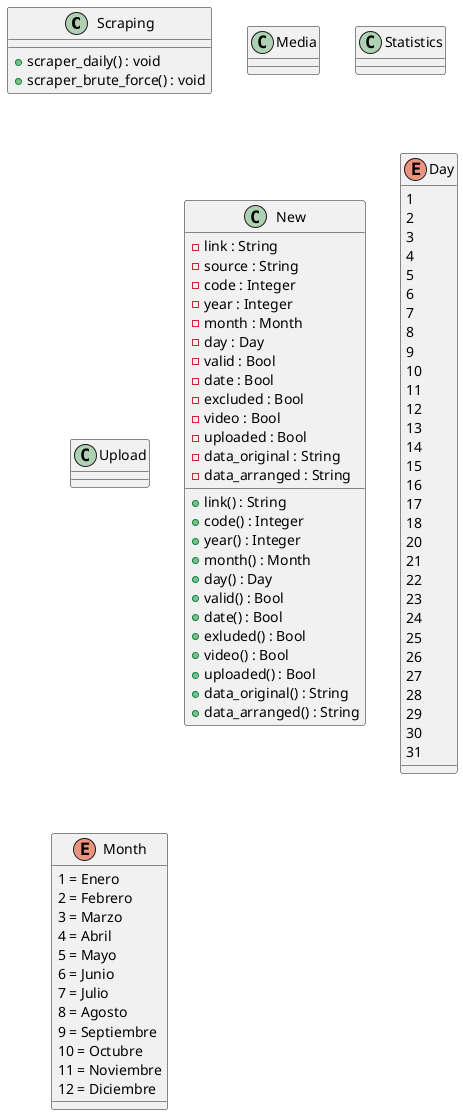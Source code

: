 @startuml LÑ

class Scraping {
    + scraper_daily() : void
    + scraper_brute_force() : void
}

class Media {
    
}

class Statistics {

}

class Upload {
    
}

class New {
    ' Attributes
    - link : String
    - source : String
    - code : Integer
    - year : Integer
    - month : Month
    - day : Day
    - valid : Bool
    - date : Bool
    - excluded : Bool
    - video : Bool
    - uploaded : Bool
    - data_original : String
    - data_arranged : String
    ' Methods
    + link() : String
    + code() : Integer
    + year() : Integer
    + month() : Month
    + day() : Day
    + valid() : Bool
    + date() : Bool
    + exluded() : Bool
    + video() : Bool
    + uploaded() : Bool
    + data_original() : String
    + data_arranged() : String
}

enum Day {
    1
    2
    3
    4
    5
    6
    7
    8
    9
    10
    11
    12
    13
    14
    15
    16
    17
    18
    20
    21
    22
    23
    24
    25
    26
    27
    28
    29
    30
    31
}

enum Month {
    1 = Enero
    2 = Febrero
    3 = Marzo
    4 = Abril
    5 = Mayo
    6 = Junio
    7 = Julio
    8 = Agosto
    9 = Septiembre
    10 = Octubre
    11 = Noviembre
    12 = Diciembre
}

@enduml